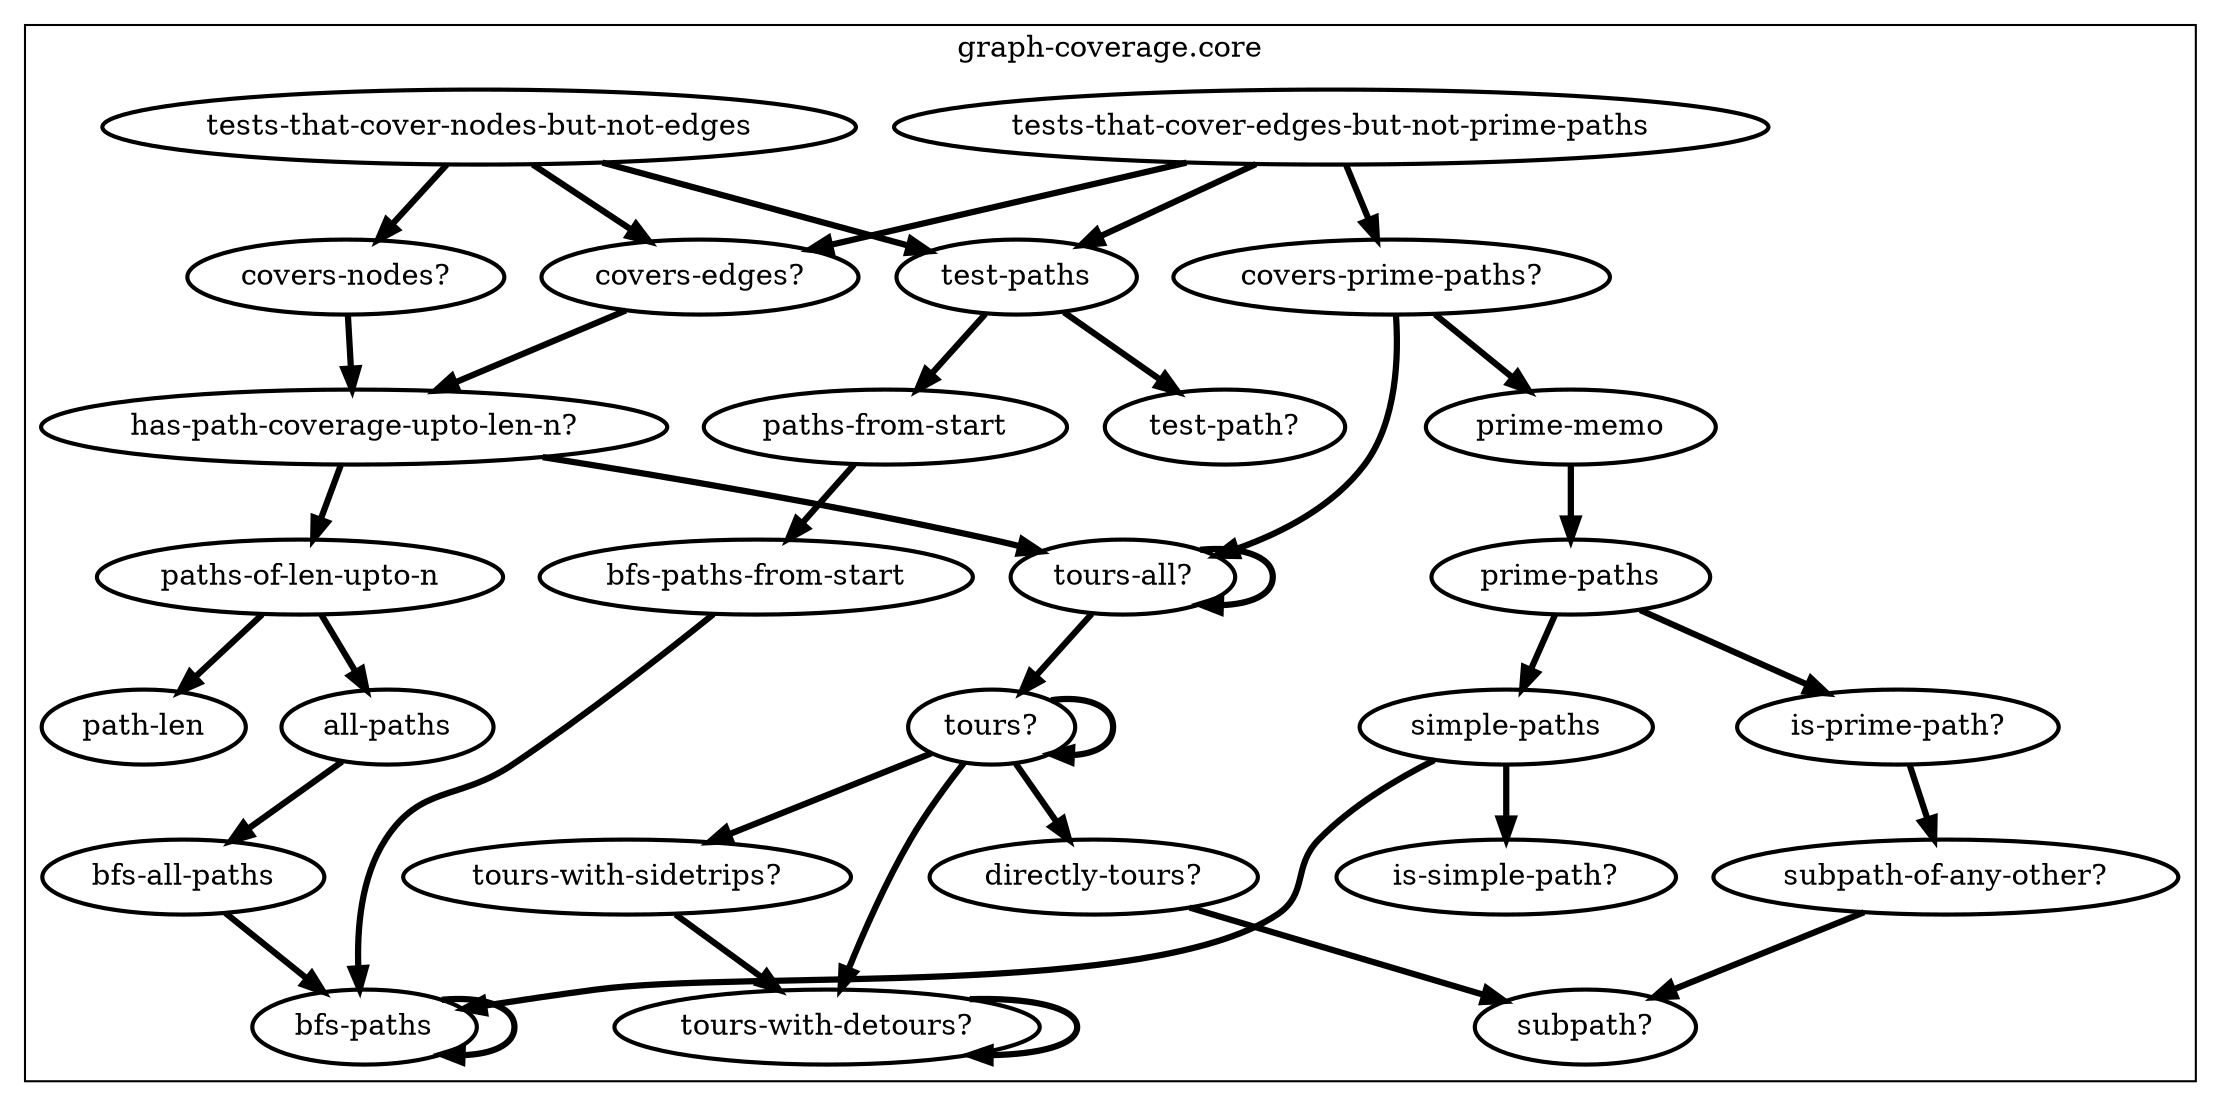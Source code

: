 digraph g {
subgraph cluster1 {
label="graph-coverage.core"
G0 [shape=ellipse,style=bold,label="paths-of-len-upto-n"];
G1 [shape=ellipse,style=bold,label="prime-paths"];
G2 [shape=ellipse,style=bold,label="tests-that-cover-edges-but-not-prime-paths"];
G3 [shape=ellipse,style=bold,label="has-path-coverage-upto-len-n?"];
G4 [shape=ellipse,style=bold,label="covers-prime-paths?"];
G5 [shape=ellipse,style=bold,label="subpath-of-any-other?"];
G6 [shape=ellipse,style=bold,label="is-prime-path?"];
G7 [shape=ellipse,style=bold,label="test-paths"];
G8 [shape=ellipse,style=bold,label="tours-with-detours?"];
G9 [shape=ellipse,style=bold,label="simple-paths"];
G10 [shape=ellipse,style=bold,label="bfs-paths"];
G11 [shape=ellipse,style=bold,label="tests-that-cover-nodes-but-not-edges"];
G12 [shape=ellipse,style=bold,label="directly-tours?"];
G13 [shape=ellipse,style=bold,label="bfs-all-paths"];
G14 [shape=ellipse,style=bold,label="all-paths"];
G15 [shape=ellipse,style=bold,label="paths-from-start"];
G16 [shape=ellipse,style=bold,label="tours?"];
G17 [shape=ellipse,style=bold,label="path-len"];
G18 [shape=ellipse,style=bold,label="bfs-paths-from-start"];
G19 [shape=ellipse,style=bold,label="is-simple-path?"];
G20 [shape=ellipse,style=bold,label="covers-edges?"];
G21 [shape=ellipse,style=bold,label="tours-all?"];
G22 [shape=ellipse,style=bold,label="prime-memo"];
G23 [shape=ellipse,style=bold,label="subpath?"];
G24 [shape=ellipse,style=bold,label="test-path?"];
G25 [shape=ellipse,style=bold,label="covers-nodes?"];
G26 [shape=ellipse,style=bold,label="tours-with-sidetrips?"];
}
G15->G18 [penwidth=3];
G1->G9 [penwidth=3];
G1->G6 [penwidth=3];
G8->G8 [penwidth=3];
G0->G17 [penwidth=3];
G0->G14 [penwidth=3];
G16->G16 [penwidth=3];
G16->G12 [penwidth=3];
G16->G26 [penwidth=3];
G16->G8 [penwidth=3];
G20->G3 [penwidth=3];
G6->G5 [penwidth=3];
G26->G8 [penwidth=3];
G22->G1 [penwidth=3];
G4->G21 [penwidth=3];
G4->G22 [penwidth=3];
G7->G24 [penwidth=3];
G7->G15 [penwidth=3];
G14->G13 [penwidth=3];
G5->G23 [penwidth=3];
G9->G10 [penwidth=3];
G9->G19 [penwidth=3];
G10->G10 [penwidth=3];
G18->G10 [penwidth=3];
G25->G3 [penwidth=3];
G2->G20 [penwidth=3];
G2->G4 [penwidth=3];
G2->G7 [penwidth=3];
G11->G25 [penwidth=3];
G11->G20 [penwidth=3];
G11->G7 [penwidth=3];
G12->G23 [penwidth=3];
G3->G21 [penwidth=3];
G3->G0 [penwidth=3];
G21->G21 [penwidth=3];
G21->G16 [penwidth=3];
G13->G10 [penwidth=3];
}
